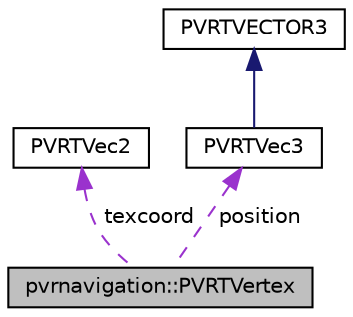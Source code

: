digraph "pvrnavigation::PVRTVertex"
{
  edge [fontname="Helvetica",fontsize="10",labelfontname="Helvetica",labelfontsize="10"];
  node [fontname="Helvetica",fontsize="10",shape=record];
  Node1 [label="pvrnavigation::PVRTVertex",height=0.2,width=0.4,color="black", fillcolor="grey75", style="filled", fontcolor="black"];
  Node2 -> Node1 [dir="back",color="darkorchid3",fontsize="10",style="dashed",label=" texcoord" ];
  Node2 [label="PVRTVec2",height=0.2,width=0.4,color="black", fillcolor="white", style="filled",URL="$struct_p_v_r_t_vec2.html",tooltip="2 component vector "];
  Node3 -> Node1 [dir="back",color="darkorchid3",fontsize="10",style="dashed",label=" position" ];
  Node3 [label="PVRTVec3",height=0.2,width=0.4,color="black", fillcolor="white", style="filled",URL="$struct_p_v_r_t_vec3.html",tooltip="3 component vector "];
  Node4 -> Node3 [dir="back",color="midnightblue",fontsize="10",style="solid"];
  Node4 [label="PVRTVECTOR3",height=0.2,width=0.4,color="black", fillcolor="white", style="filled",URL="$struct_p_v_r_t_v_e_c_t_o_r3f.html",tooltip="3D floating point vector "];
}
